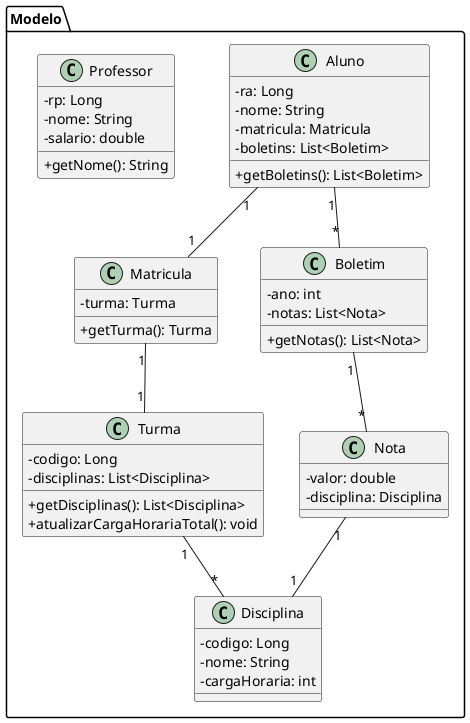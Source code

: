 @startuml
skinparam classAttributeIconSize 0

package "Modelo" {
  class Aluno {
    - ra: Long
    - nome: String
    - matricula: Matricula
    - boletins: List<Boletim>
    + getBoletins(): List<Boletim>
  }

  class Matricula {
    - turma: Turma
    + getTurma(): Turma
  }

  class Turma {
    - codigo: Long
    - disciplinas: List<Disciplina>
    + getDisciplinas(): List<Disciplina>
    + atualizarCargaHorariaTotal(): void
  }

  class Disciplina {
    - codigo: Long
    - nome: String
    - cargaHoraria: int
  }

  class Professor {
    - rp: Long
    - nome: String
    - salario: double
    + getNome(): String
  }

  class Boletim {
    - ano: int
    - notas: List<Nota>
    + getNotas(): List<Nota>
  }

  class Nota {
    - valor: double
    - disciplina: Disciplina
  }
}

Aluno "1" -- "1" Matricula
Matricula "1" -- "1" Turma
Turma "1" -- "*" Disciplina
Aluno "1" -- "*" Boletim
Boletim "1" -- "*" Nota
Nota "1" -- "1" Disciplina
@enduml
